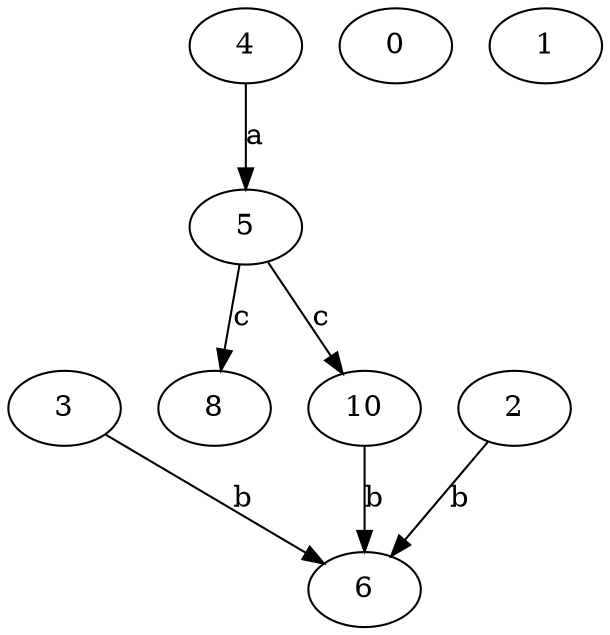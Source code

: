 strict digraph  {
3;
4;
5;
0;
6;
1;
8;
10;
2;
3 -> 6  [label=b];
4 -> 5  [label=a];
5 -> 8  [label=c];
5 -> 10  [label=c];
10 -> 6  [label=b];
2 -> 6  [label=b];
}

